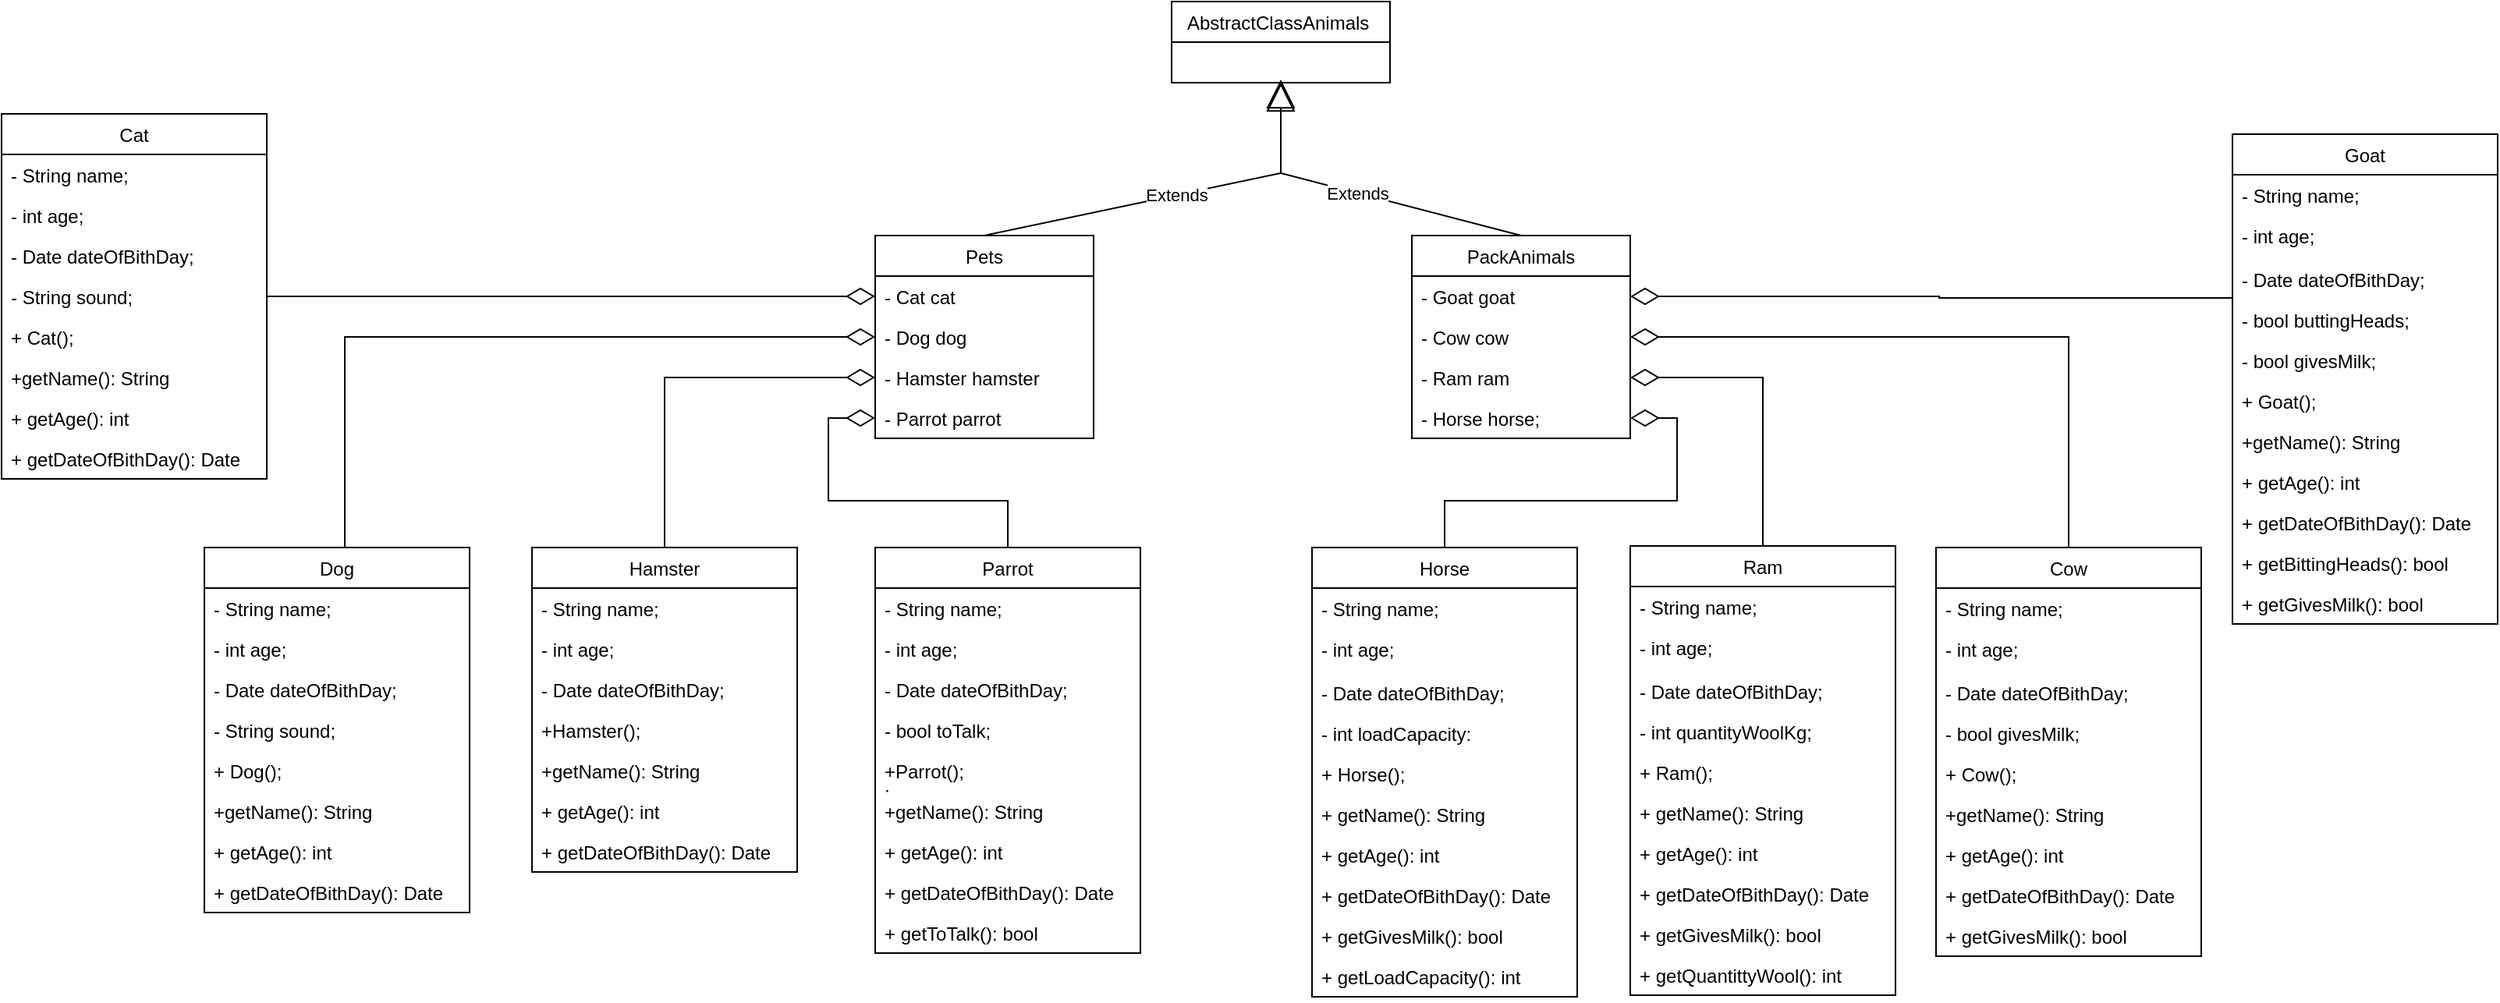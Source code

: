 <mxfile version="21.0.2" type="device"><diagram name="Страница 1" id="cT8dBpy1_3eUIPKCFxDa"><mxGraphModel dx="2838" dy="1220" grid="1" gridSize="10" guides="1" tooltips="1" connect="1" arrows="1" fold="1" page="1" pageScale="1" pageWidth="827" pageHeight="1169" math="0" shadow="0"><root><mxCell id="0"/><mxCell id="1" parent="0"/><mxCell id="SlLjY2bCxYpocSFj_MPM-1" value="AbstractClassAnimals " style="swimlane;fontStyle=0;childLayout=stackLayout;horizontal=1;startSize=26;fillColor=none;horizontalStack=0;resizeParent=1;resizeParentMax=0;resizeLast=0;collapsible=1;marginBottom=0;" parent="1" vertex="1"><mxGeometry x="260" y="40" width="140" height="52" as="geometry"/></mxCell><mxCell id="SlLjY2bCxYpocSFj_MPM-5" value="Pets" style="swimlane;fontStyle=0;childLayout=stackLayout;horizontal=1;startSize=26;fillColor=none;horizontalStack=0;resizeParent=1;resizeParentMax=0;resizeLast=0;collapsible=1;marginBottom=0;" parent="1" vertex="1"><mxGeometry x="70" y="190" width="140" height="130" as="geometry"><mxRectangle x="70" y="190" width="60" height="30" as="alternateBounds"/></mxGeometry></mxCell><mxCell id="SlLjY2bCxYpocSFj_MPM-6" value="- Cat cat" style="text;strokeColor=none;fillColor=none;align=left;verticalAlign=top;spacingLeft=4;spacingRight=4;overflow=hidden;rotatable=0;points=[[0,0.5],[1,0.5]];portConstraint=eastwest;" parent="SlLjY2bCxYpocSFj_MPM-5" vertex="1"><mxGeometry y="26" width="140" height="26" as="geometry"/></mxCell><mxCell id="SlLjY2bCxYpocSFj_MPM-7" value="- Dog dog" style="text;strokeColor=none;fillColor=none;align=left;verticalAlign=top;spacingLeft=4;spacingRight=4;overflow=hidden;rotatable=0;points=[[0,0.5],[1,0.5]];portConstraint=eastwest;" parent="SlLjY2bCxYpocSFj_MPM-5" vertex="1"><mxGeometry y="52" width="140" height="26" as="geometry"/></mxCell><mxCell id="SlLjY2bCxYpocSFj_MPM-8" value="- Hamster hamster" style="text;strokeColor=none;fillColor=none;align=left;verticalAlign=top;spacingLeft=4;spacingRight=4;overflow=hidden;rotatable=0;points=[[0,0.5],[1,0.5]];portConstraint=eastwest;" parent="SlLjY2bCxYpocSFj_MPM-5" vertex="1"><mxGeometry y="78" width="140" height="26" as="geometry"/></mxCell><mxCell id="lyi3nsSo2oA5ovDPNlFx-39" value="- Parrot parrot" style="text;strokeColor=none;fillColor=none;align=left;verticalAlign=top;spacingLeft=4;spacingRight=4;overflow=hidden;rotatable=0;points=[[0,0.5],[1,0.5]];portConstraint=eastwest;" parent="SlLjY2bCxYpocSFj_MPM-5" vertex="1"><mxGeometry y="104" width="140" height="26" as="geometry"/></mxCell><mxCell id="SlLjY2bCxYpocSFj_MPM-9" value="PackAnimals" style="swimlane;fontStyle=0;childLayout=stackLayout;horizontal=1;startSize=26;fillColor=none;horizontalStack=0;resizeParent=1;resizeParentMax=0;resizeLast=0;collapsible=1;marginBottom=0;" parent="1" vertex="1"><mxGeometry x="414" y="190" width="140" height="130" as="geometry"/></mxCell><mxCell id="SlLjY2bCxYpocSFj_MPM-10" value="- Goat goat" style="text;strokeColor=none;fillColor=none;align=left;verticalAlign=top;spacingLeft=4;spacingRight=4;overflow=hidden;rotatable=0;points=[[0,0.5],[1,0.5]];portConstraint=eastwest;" parent="SlLjY2bCxYpocSFj_MPM-9" vertex="1"><mxGeometry y="26" width="140" height="26" as="geometry"/></mxCell><mxCell id="SlLjY2bCxYpocSFj_MPM-11" value="- Cow cow " style="text;strokeColor=none;fillColor=none;align=left;verticalAlign=top;spacingLeft=4;spacingRight=4;overflow=hidden;rotatable=0;points=[[0,0.5],[1,0.5]];portConstraint=eastwest;" parent="SlLjY2bCxYpocSFj_MPM-9" vertex="1"><mxGeometry y="52" width="140" height="26" as="geometry"/></mxCell><mxCell id="SlLjY2bCxYpocSFj_MPM-12" value="- Ram ram" style="text;strokeColor=none;fillColor=none;align=left;verticalAlign=top;spacingLeft=4;spacingRight=4;overflow=hidden;rotatable=0;points=[[0,0.5],[1,0.5]];portConstraint=eastwest;" parent="SlLjY2bCxYpocSFj_MPM-9" vertex="1"><mxGeometry y="78" width="140" height="26" as="geometry"/></mxCell><mxCell id="lyi3nsSo2oA5ovDPNlFx-111" value="- Horse horse;" style="text;strokeColor=none;fillColor=none;align=left;verticalAlign=top;spacingLeft=4;spacingRight=4;overflow=hidden;rotatable=0;points=[[0,0.5],[1,0.5]];portConstraint=eastwest;" parent="SlLjY2bCxYpocSFj_MPM-9" vertex="1"><mxGeometry y="104" width="140" height="26" as="geometry"/></mxCell><mxCell id="SlLjY2bCxYpocSFj_MPM-17" value="Extends" style="endArrow=block;endSize=16;endFill=0;html=1;rounded=0;entryX=0.5;entryY=1;entryDx=0;entryDy=0;exitX=0.5;exitY=0;exitDx=0;exitDy=0;" parent="1" source="SlLjY2bCxYpocSFj_MPM-5" target="SlLjY2bCxYpocSFj_MPM-1" edge="1"><mxGeometry x="-0.003" width="160" relative="1" as="geometry"><mxPoint x="280" y="140" as="sourcePoint"/><mxPoint x="440" y="140" as="targetPoint"/><Array as="points"><mxPoint x="330" y="150"/></Array><mxPoint as="offset"/></mxGeometry></mxCell><mxCell id="SlLjY2bCxYpocSFj_MPM-18" value="Extends" style="endArrow=block;endSize=16;endFill=0;html=1;rounded=0;exitX=0.5;exitY=0;exitDx=0;exitDy=0;" parent="1" source="SlLjY2bCxYpocSFj_MPM-9" edge="1"><mxGeometry x="-0.005" width="160" relative="1" as="geometry"><mxPoint x="150" y="160" as="sourcePoint"/><mxPoint x="330" y="90" as="targetPoint"/><Array as="points"><mxPoint x="330" y="150"/></Array><mxPoint as="offset"/></mxGeometry></mxCell><mxCell id="lyi3nsSo2oA5ovDPNlFx-11" style="edgeStyle=orthogonalEdgeStyle;rounded=0;orthogonalLoop=1;jettySize=auto;html=1;endArrow=diamondThin;endFill=0;endSize=16;" parent="1" source="lyi3nsSo2oA5ovDPNlFx-1" target="SlLjY2bCxYpocSFj_MPM-6" edge="1"><mxGeometry relative="1" as="geometry"/></mxCell><mxCell id="lyi3nsSo2oA5ovDPNlFx-1" value="Cat" style="swimlane;fontStyle=0;childLayout=stackLayout;horizontal=1;startSize=26;fillColor=none;horizontalStack=0;resizeParent=1;resizeParentMax=0;resizeLast=0;collapsible=1;marginBottom=0;" parent="1" vertex="1"><mxGeometry x="-490" y="112" width="170" height="234" as="geometry"/></mxCell><mxCell id="lyi3nsSo2oA5ovDPNlFx-2" value="- String name;" style="text;strokeColor=none;fillColor=none;align=left;verticalAlign=top;spacingLeft=4;spacingRight=4;overflow=hidden;rotatable=0;points=[[0,0.5],[1,0.5]];portConstraint=eastwest;" parent="lyi3nsSo2oA5ovDPNlFx-1" vertex="1"><mxGeometry y="26" width="170" height="26" as="geometry"/></mxCell><mxCell id="lyi3nsSo2oA5ovDPNlFx-3" value="- int age;" style="text;strokeColor=none;fillColor=none;align=left;verticalAlign=top;spacingLeft=4;spacingRight=4;overflow=hidden;rotatable=0;points=[[0,0.5],[1,0.5]];portConstraint=eastwest;" parent="lyi3nsSo2oA5ovDPNlFx-1" vertex="1"><mxGeometry y="52" width="170" height="26" as="geometry"/></mxCell><mxCell id="lyi3nsSo2oA5ovDPNlFx-4" value="- Date dateOfBithDay;" style="text;strokeColor=none;fillColor=none;align=left;verticalAlign=top;spacingLeft=4;spacingRight=4;overflow=hidden;rotatable=0;points=[[0,0.5],[1,0.5]];portConstraint=eastwest;" parent="lyi3nsSo2oA5ovDPNlFx-1" vertex="1"><mxGeometry y="78" width="170" height="26" as="geometry"/></mxCell><mxCell id="lyi3nsSo2oA5ovDPNlFx-17" value="- String sound;" style="text;strokeColor=none;fillColor=none;align=left;verticalAlign=top;spacingLeft=4;spacingRight=4;overflow=hidden;rotatable=0;points=[[0,0.5],[1,0.5]];portConstraint=eastwest;" parent="lyi3nsSo2oA5ovDPNlFx-1" vertex="1"><mxGeometry y="104" width="170" height="26" as="geometry"/></mxCell><mxCell id="lyi3nsSo2oA5ovDPNlFx-18" value="+ Cat();" style="text;strokeColor=none;fillColor=none;align=left;verticalAlign=top;spacingLeft=4;spacingRight=4;overflow=hidden;rotatable=0;points=[[0,0.5],[1,0.5]];portConstraint=eastwest;" parent="lyi3nsSo2oA5ovDPNlFx-1" vertex="1"><mxGeometry y="130" width="170" height="26" as="geometry"/></mxCell><mxCell id="lyi3nsSo2oA5ovDPNlFx-8" value="+getName(): String " style="text;strokeColor=none;fillColor=none;align=left;verticalAlign=top;spacingLeft=4;spacingRight=4;overflow=hidden;rotatable=0;points=[[0,0.5],[1,0.5]];portConstraint=eastwest;" parent="lyi3nsSo2oA5ovDPNlFx-1" vertex="1"><mxGeometry y="156" width="170" height="26" as="geometry"/></mxCell><mxCell id="lyi3nsSo2oA5ovDPNlFx-9" value="+ getAge(): int" style="text;strokeColor=none;fillColor=none;align=left;verticalAlign=top;spacingLeft=4;spacingRight=4;overflow=hidden;rotatable=0;points=[[0,0.5],[1,0.5]];portConstraint=eastwest;" parent="lyi3nsSo2oA5ovDPNlFx-1" vertex="1"><mxGeometry y="182" width="170" height="26" as="geometry"/></mxCell><mxCell id="lyi3nsSo2oA5ovDPNlFx-7" value="+ getDateOfBithDay(): Date" style="text;strokeColor=none;fillColor=none;align=left;verticalAlign=top;spacingLeft=4;spacingRight=4;overflow=hidden;rotatable=0;points=[[0,0.5],[1,0.5]];portConstraint=eastwest;" parent="lyi3nsSo2oA5ovDPNlFx-1" vertex="1"><mxGeometry y="208" width="170" height="26" as="geometry"/></mxCell><mxCell id="lyi3nsSo2oA5ovDPNlFx-19" value="Dog" style="swimlane;fontStyle=0;childLayout=stackLayout;horizontal=1;startSize=26;fillColor=none;horizontalStack=0;resizeParent=1;resizeParentMax=0;resizeLast=0;collapsible=1;marginBottom=0;" parent="1" vertex="1"><mxGeometry x="-360" y="390" width="170" height="234" as="geometry"/></mxCell><mxCell id="lyi3nsSo2oA5ovDPNlFx-20" value="- String name;" style="text;strokeColor=none;fillColor=none;align=left;verticalAlign=top;spacingLeft=4;spacingRight=4;overflow=hidden;rotatable=0;points=[[0,0.5],[1,0.5]];portConstraint=eastwest;" parent="lyi3nsSo2oA5ovDPNlFx-19" vertex="1"><mxGeometry y="26" width="170" height="26" as="geometry"/></mxCell><mxCell id="lyi3nsSo2oA5ovDPNlFx-21" value="- int age;" style="text;strokeColor=none;fillColor=none;align=left;verticalAlign=top;spacingLeft=4;spacingRight=4;overflow=hidden;rotatable=0;points=[[0,0.5],[1,0.5]];portConstraint=eastwest;" parent="lyi3nsSo2oA5ovDPNlFx-19" vertex="1"><mxGeometry y="52" width="170" height="26" as="geometry"/></mxCell><mxCell id="lyi3nsSo2oA5ovDPNlFx-22" value="- Date dateOfBithDay;" style="text;strokeColor=none;fillColor=none;align=left;verticalAlign=top;spacingLeft=4;spacingRight=4;overflow=hidden;rotatable=0;points=[[0,0.5],[1,0.5]];portConstraint=eastwest;" parent="lyi3nsSo2oA5ovDPNlFx-19" vertex="1"><mxGeometry y="78" width="170" height="26" as="geometry"/></mxCell><mxCell id="lyi3nsSo2oA5ovDPNlFx-23" value="- String sound;" style="text;strokeColor=none;fillColor=none;align=left;verticalAlign=top;spacingLeft=4;spacingRight=4;overflow=hidden;rotatable=0;points=[[0,0.5],[1,0.5]];portConstraint=eastwest;" parent="lyi3nsSo2oA5ovDPNlFx-19" vertex="1"><mxGeometry y="104" width="170" height="26" as="geometry"/></mxCell><mxCell id="lyi3nsSo2oA5ovDPNlFx-24" value="+ Dog();" style="text;strokeColor=none;fillColor=none;align=left;verticalAlign=top;spacingLeft=4;spacingRight=4;overflow=hidden;rotatable=0;points=[[0,0.5],[1,0.5]];portConstraint=eastwest;" parent="lyi3nsSo2oA5ovDPNlFx-19" vertex="1"><mxGeometry y="130" width="170" height="26" as="geometry"/></mxCell><mxCell id="lyi3nsSo2oA5ovDPNlFx-25" value="+getName(): String " style="text;strokeColor=none;fillColor=none;align=left;verticalAlign=top;spacingLeft=4;spacingRight=4;overflow=hidden;rotatable=0;points=[[0,0.5],[1,0.5]];portConstraint=eastwest;" parent="lyi3nsSo2oA5ovDPNlFx-19" vertex="1"><mxGeometry y="156" width="170" height="26" as="geometry"/></mxCell><mxCell id="lyi3nsSo2oA5ovDPNlFx-26" value="+ getAge(): int" style="text;strokeColor=none;fillColor=none;align=left;verticalAlign=top;spacingLeft=4;spacingRight=4;overflow=hidden;rotatable=0;points=[[0,0.5],[1,0.5]];portConstraint=eastwest;" parent="lyi3nsSo2oA5ovDPNlFx-19" vertex="1"><mxGeometry y="182" width="170" height="26" as="geometry"/></mxCell><mxCell id="lyi3nsSo2oA5ovDPNlFx-27" value="+ getDateOfBithDay(): Date" style="text;strokeColor=none;fillColor=none;align=left;verticalAlign=top;spacingLeft=4;spacingRight=4;overflow=hidden;rotatable=0;points=[[0,0.5],[1,0.5]];portConstraint=eastwest;" parent="lyi3nsSo2oA5ovDPNlFx-19" vertex="1"><mxGeometry y="208" width="170" height="26" as="geometry"/></mxCell><mxCell id="lyi3nsSo2oA5ovDPNlFx-28" style="edgeStyle=orthogonalEdgeStyle;rounded=0;orthogonalLoop=1;jettySize=auto;html=1;endArrow=diamondThin;endFill=0;endSize=16;exitX=0.5;exitY=0;exitDx=0;exitDy=0;" parent="1" source="lyi3nsSo2oA5ovDPNlFx-19" target="SlLjY2bCxYpocSFj_MPM-7" edge="1"><mxGeometry relative="1" as="geometry"><mxPoint x="-235" y="350" as="sourcePoint"/><mxPoint x="60" y="280" as="targetPoint"/><Array as="points"><mxPoint x="-270" y="390"/><mxPoint x="-270" y="255"/></Array></mxGeometry></mxCell><mxCell id="lyi3nsSo2oA5ovDPNlFx-38" style="edgeStyle=orthogonalEdgeStyle;rounded=0;orthogonalLoop=1;jettySize=auto;html=1;entryX=0;entryY=0.5;entryDx=0;entryDy=0;endArrow=diamondThin;endFill=0;endSize=16;" parent="1" source="lyi3nsSo2oA5ovDPNlFx-29" target="SlLjY2bCxYpocSFj_MPM-8" edge="1"><mxGeometry relative="1" as="geometry"/></mxCell><mxCell id="lyi3nsSo2oA5ovDPNlFx-29" value="Hamster" style="swimlane;fontStyle=0;childLayout=stackLayout;horizontal=1;startSize=26;fillColor=none;horizontalStack=0;resizeParent=1;resizeParentMax=0;resizeLast=0;collapsible=1;marginBottom=0;" parent="1" vertex="1"><mxGeometry x="-150" y="390" width="170" height="208" as="geometry"/></mxCell><mxCell id="lyi3nsSo2oA5ovDPNlFx-30" value="- String name;" style="text;strokeColor=none;fillColor=none;align=left;verticalAlign=top;spacingLeft=4;spacingRight=4;overflow=hidden;rotatable=0;points=[[0,0.5],[1,0.5]];portConstraint=eastwest;" parent="lyi3nsSo2oA5ovDPNlFx-29" vertex="1"><mxGeometry y="26" width="170" height="26" as="geometry"/></mxCell><mxCell id="lyi3nsSo2oA5ovDPNlFx-31" value="- int age;" style="text;strokeColor=none;fillColor=none;align=left;verticalAlign=top;spacingLeft=4;spacingRight=4;overflow=hidden;rotatable=0;points=[[0,0.5],[1,0.5]];portConstraint=eastwest;" parent="lyi3nsSo2oA5ovDPNlFx-29" vertex="1"><mxGeometry y="52" width="170" height="26" as="geometry"/></mxCell><mxCell id="lyi3nsSo2oA5ovDPNlFx-32" value="- Date dateOfBithDay;" style="text;strokeColor=none;fillColor=none;align=left;verticalAlign=top;spacingLeft=4;spacingRight=4;overflow=hidden;rotatable=0;points=[[0,0.5],[1,0.5]];portConstraint=eastwest;" parent="lyi3nsSo2oA5ovDPNlFx-29" vertex="1"><mxGeometry y="78" width="170" height="26" as="geometry"/></mxCell><mxCell id="lyi3nsSo2oA5ovDPNlFx-34" value="+Hamster();" style="text;strokeColor=none;fillColor=none;align=left;verticalAlign=top;spacingLeft=4;spacingRight=4;overflow=hidden;rotatable=0;points=[[0,0.5],[1,0.5]];portConstraint=eastwest;" parent="lyi3nsSo2oA5ovDPNlFx-29" vertex="1"><mxGeometry y="104" width="170" height="26" as="geometry"/></mxCell><mxCell id="lyi3nsSo2oA5ovDPNlFx-35" value="+getName(): String " style="text;strokeColor=none;fillColor=none;align=left;verticalAlign=top;spacingLeft=4;spacingRight=4;overflow=hidden;rotatable=0;points=[[0,0.5],[1,0.5]];portConstraint=eastwest;" parent="lyi3nsSo2oA5ovDPNlFx-29" vertex="1"><mxGeometry y="130" width="170" height="26" as="geometry"/></mxCell><mxCell id="lyi3nsSo2oA5ovDPNlFx-36" value="+ getAge(): int" style="text;strokeColor=none;fillColor=none;align=left;verticalAlign=top;spacingLeft=4;spacingRight=4;overflow=hidden;rotatable=0;points=[[0,0.5],[1,0.5]];portConstraint=eastwest;" parent="lyi3nsSo2oA5ovDPNlFx-29" vertex="1"><mxGeometry y="156" width="170" height="26" as="geometry"/></mxCell><mxCell id="lyi3nsSo2oA5ovDPNlFx-37" value="+ getDateOfBithDay(): Date" style="text;strokeColor=none;fillColor=none;align=left;verticalAlign=top;spacingLeft=4;spacingRight=4;overflow=hidden;rotatable=0;points=[[0,0.5],[1,0.5]];portConstraint=eastwest;" parent="lyi3nsSo2oA5ovDPNlFx-29" vertex="1"><mxGeometry y="182" width="170" height="26" as="geometry"/></mxCell><mxCell id="lyi3nsSo2oA5ovDPNlFx-50" style="edgeStyle=orthogonalEdgeStyle;rounded=0;orthogonalLoop=1;jettySize=auto;html=1;entryX=0;entryY=0.5;entryDx=0;entryDy=0;endArrow=diamondThin;endFill=0;endSize=16;" parent="1" source="lyi3nsSo2oA5ovDPNlFx-40" target="lyi3nsSo2oA5ovDPNlFx-39" edge="1"><mxGeometry relative="1" as="geometry"/></mxCell><mxCell id="lyi3nsSo2oA5ovDPNlFx-40" value="Parrot" style="swimlane;fontStyle=0;childLayout=stackLayout;horizontal=1;startSize=26;fillColor=none;horizontalStack=0;resizeParent=1;resizeParentMax=0;resizeLast=0;collapsible=1;marginBottom=0;labelBackgroundColor=default;" parent="1" vertex="1"><mxGeometry x="70" y="390" width="170" height="260" as="geometry"/></mxCell><mxCell id="lyi3nsSo2oA5ovDPNlFx-41" value="- String name;" style="text;strokeColor=none;fillColor=none;align=left;verticalAlign=top;spacingLeft=4;spacingRight=4;overflow=hidden;rotatable=0;points=[[0,0.5],[1,0.5]];portConstraint=eastwest;" parent="lyi3nsSo2oA5ovDPNlFx-40" vertex="1"><mxGeometry y="26" width="170" height="26" as="geometry"/></mxCell><mxCell id="lyi3nsSo2oA5ovDPNlFx-42" value="- int age;" style="text;strokeColor=none;fillColor=none;align=left;verticalAlign=top;spacingLeft=4;spacingRight=4;overflow=hidden;rotatable=0;points=[[0,0.5],[1,0.5]];portConstraint=eastwest;" parent="lyi3nsSo2oA5ovDPNlFx-40" vertex="1"><mxGeometry y="52" width="170" height="26" as="geometry"/></mxCell><mxCell id="lyi3nsSo2oA5ovDPNlFx-43" value="- Date dateOfBithDay;" style="text;strokeColor=none;fillColor=none;align=left;verticalAlign=top;spacingLeft=4;spacingRight=4;overflow=hidden;rotatable=0;points=[[0,0.5],[1,0.5]];portConstraint=eastwest;" parent="lyi3nsSo2oA5ovDPNlFx-40" vertex="1"><mxGeometry y="78" width="170" height="26" as="geometry"/></mxCell><mxCell id="lyi3nsSo2oA5ovDPNlFx-48" value="- bool toTalk;" style="text;strokeColor=none;fillColor=none;align=left;verticalAlign=top;spacingLeft=4;spacingRight=4;overflow=hidden;rotatable=0;points=[[0,0.5],[1,0.5]];portConstraint=eastwest;" parent="lyi3nsSo2oA5ovDPNlFx-40" vertex="1"><mxGeometry y="104" width="170" height="26" as="geometry"/></mxCell><mxCell id="lyi3nsSo2oA5ovDPNlFx-44" value="+Parrot();&#10;;" style="text;strokeColor=none;fillColor=none;align=left;verticalAlign=top;spacingLeft=4;spacingRight=4;overflow=hidden;rotatable=0;points=[[0,0.5],[1,0.5]];portConstraint=eastwest;" parent="lyi3nsSo2oA5ovDPNlFx-40" vertex="1"><mxGeometry y="130" width="170" height="26" as="geometry"/></mxCell><mxCell id="lyi3nsSo2oA5ovDPNlFx-45" value="+getName(): String " style="text;strokeColor=none;fillColor=none;align=left;verticalAlign=top;spacingLeft=4;spacingRight=4;overflow=hidden;rotatable=0;points=[[0,0.5],[1,0.5]];portConstraint=eastwest;" parent="lyi3nsSo2oA5ovDPNlFx-40" vertex="1"><mxGeometry y="156" width="170" height="26" as="geometry"/></mxCell><mxCell id="lyi3nsSo2oA5ovDPNlFx-46" value="+ getAge(): int" style="text;strokeColor=none;fillColor=none;align=left;verticalAlign=top;spacingLeft=4;spacingRight=4;overflow=hidden;rotatable=0;points=[[0,0.5],[1,0.5]];portConstraint=eastwest;" parent="lyi3nsSo2oA5ovDPNlFx-40" vertex="1"><mxGeometry y="182" width="170" height="26" as="geometry"/></mxCell><mxCell id="lyi3nsSo2oA5ovDPNlFx-47" value="+ getDateOfBithDay(): Date" style="text;strokeColor=none;fillColor=none;align=left;verticalAlign=top;spacingLeft=4;spacingRight=4;overflow=hidden;rotatable=0;points=[[0,0.5],[1,0.5]];portConstraint=eastwest;" parent="lyi3nsSo2oA5ovDPNlFx-40" vertex="1"><mxGeometry y="208" width="170" height="26" as="geometry"/></mxCell><mxCell id="lyi3nsSo2oA5ovDPNlFx-49" value="+ getToTalk(): bool" style="text;strokeColor=none;fillColor=none;align=left;verticalAlign=top;spacingLeft=4;spacingRight=4;overflow=hidden;rotatable=0;points=[[0,0.5],[1,0.5]];portConstraint=eastwest;" parent="lyi3nsSo2oA5ovDPNlFx-40" vertex="1"><mxGeometry y="234" width="170" height="26" as="geometry"/></mxCell><mxCell id="lyi3nsSo2oA5ovDPNlFx-61" style="edgeStyle=orthogonalEdgeStyle;rounded=0;orthogonalLoop=1;jettySize=auto;html=1;entryX=1;entryY=0.5;entryDx=0;entryDy=0;endArrow=diamondThin;endFill=0;endSize=16;" parent="1" source="lyi3nsSo2oA5ovDPNlFx-51" target="SlLjY2bCxYpocSFj_MPM-10" edge="1"><mxGeometry relative="1" as="geometry"><Array as="points"><mxPoint x="752" y="230"/></Array></mxGeometry></mxCell><mxCell id="lyi3nsSo2oA5ovDPNlFx-51" value="Goat" style="swimlane;fontStyle=0;childLayout=stackLayout;horizontal=1;startSize=26;fillColor=none;horizontalStack=0;resizeParent=1;resizeParentMax=0;resizeLast=0;collapsible=1;marginBottom=0;" parent="1" vertex="1"><mxGeometry x="940" y="125" width="170" height="314" as="geometry"/></mxCell><mxCell id="lyi3nsSo2oA5ovDPNlFx-52" value="- String name;" style="text;strokeColor=none;fillColor=none;align=left;verticalAlign=top;spacingLeft=4;spacingRight=4;overflow=hidden;rotatable=0;points=[[0,0.5],[1,0.5]];portConstraint=eastwest;" parent="lyi3nsSo2oA5ovDPNlFx-51" vertex="1"><mxGeometry y="26" width="170" height="26" as="geometry"/></mxCell><mxCell id="lyi3nsSo2oA5ovDPNlFx-53" value="- int age;" style="text;strokeColor=none;fillColor=none;align=left;verticalAlign=top;spacingLeft=4;spacingRight=4;overflow=hidden;rotatable=0;points=[[0,0.5],[1,0.5]];portConstraint=eastwest;" parent="lyi3nsSo2oA5ovDPNlFx-51" vertex="1"><mxGeometry y="52" width="170" height="28" as="geometry"/></mxCell><mxCell id="lyi3nsSo2oA5ovDPNlFx-54" value="- Date dateOfBithDay;" style="text;strokeColor=none;fillColor=none;align=left;verticalAlign=top;spacingLeft=4;spacingRight=4;overflow=hidden;rotatable=0;points=[[0,0.5],[1,0.5]];portConstraint=eastwest;" parent="lyi3nsSo2oA5ovDPNlFx-51" vertex="1"><mxGeometry y="80" width="170" height="26" as="geometry"/></mxCell><mxCell id="lyi3nsSo2oA5ovDPNlFx-59" value="- bool buttingHeads;" style="text;strokeColor=none;fillColor=none;align=left;verticalAlign=top;spacingLeft=4;spacingRight=4;overflow=hidden;rotatable=0;points=[[0,0.5],[1,0.5]];portConstraint=eastwest;" parent="lyi3nsSo2oA5ovDPNlFx-51" vertex="1"><mxGeometry y="106" width="170" height="26" as="geometry"/></mxCell><mxCell id="lyi3nsSo2oA5ovDPNlFx-62" value="- bool givesMilk;" style="text;strokeColor=none;fillColor=none;align=left;verticalAlign=top;spacingLeft=4;spacingRight=4;overflow=hidden;rotatable=0;points=[[0,0.5],[1,0.5]];portConstraint=eastwest;" parent="lyi3nsSo2oA5ovDPNlFx-51" vertex="1"><mxGeometry y="132" width="170" height="26" as="geometry"/></mxCell><mxCell id="lyi3nsSo2oA5ovDPNlFx-55" value="+ Goat();" style="text;strokeColor=none;fillColor=none;align=left;verticalAlign=top;spacingLeft=4;spacingRight=4;overflow=hidden;rotatable=0;points=[[0,0.5],[1,0.5]];portConstraint=eastwest;" parent="lyi3nsSo2oA5ovDPNlFx-51" vertex="1"><mxGeometry y="158" width="170" height="26" as="geometry"/></mxCell><mxCell id="lyi3nsSo2oA5ovDPNlFx-56" value="+getName(): String " style="text;strokeColor=none;fillColor=none;align=left;verticalAlign=top;spacingLeft=4;spacingRight=4;overflow=hidden;rotatable=0;points=[[0,0.5],[1,0.5]];portConstraint=eastwest;" parent="lyi3nsSo2oA5ovDPNlFx-51" vertex="1"><mxGeometry y="184" width="170" height="26" as="geometry"/></mxCell><mxCell id="lyi3nsSo2oA5ovDPNlFx-57" value="+ getAge(): int" style="text;strokeColor=none;fillColor=none;align=left;verticalAlign=top;spacingLeft=4;spacingRight=4;overflow=hidden;rotatable=0;points=[[0,0.5],[1,0.5]];portConstraint=eastwest;" parent="lyi3nsSo2oA5ovDPNlFx-51" vertex="1"><mxGeometry y="210" width="170" height="26" as="geometry"/></mxCell><mxCell id="lyi3nsSo2oA5ovDPNlFx-58" value="+ getDateOfBithDay(): Date" style="text;strokeColor=none;fillColor=none;align=left;verticalAlign=top;spacingLeft=4;spacingRight=4;overflow=hidden;rotatable=0;points=[[0,0.5],[1,0.5]];portConstraint=eastwest;" parent="lyi3nsSo2oA5ovDPNlFx-51" vertex="1"><mxGeometry y="236" width="170" height="26" as="geometry"/></mxCell><mxCell id="lyi3nsSo2oA5ovDPNlFx-60" value="+ getBittingHeads(): bool" style="text;strokeColor=none;fillColor=none;align=left;verticalAlign=top;spacingLeft=4;spacingRight=4;overflow=hidden;rotatable=0;points=[[0,0.5],[1,0.5]];portConstraint=eastwest;" parent="lyi3nsSo2oA5ovDPNlFx-51" vertex="1"><mxGeometry y="262" width="170" height="26" as="geometry"/></mxCell><mxCell id="lyi3nsSo2oA5ovDPNlFx-63" value="+ getGivesMilk(): bool" style="text;strokeColor=none;fillColor=none;align=left;verticalAlign=top;spacingLeft=4;spacingRight=4;overflow=hidden;rotatable=0;points=[[0,0.5],[1,0.5]];portConstraint=eastwest;" parent="lyi3nsSo2oA5ovDPNlFx-51" vertex="1"><mxGeometry y="288" width="170" height="26" as="geometry"/></mxCell><mxCell id="lyi3nsSo2oA5ovDPNlFx-76" style="edgeStyle=orthogonalEdgeStyle;rounded=0;orthogonalLoop=1;jettySize=auto;html=1;entryX=1;entryY=0.5;entryDx=0;entryDy=0;endArrow=diamondThin;endFill=0;endSize=16;" parent="1" source="lyi3nsSo2oA5ovDPNlFx-64" target="SlLjY2bCxYpocSFj_MPM-11" edge="1"><mxGeometry relative="1" as="geometry"/></mxCell><mxCell id="lyi3nsSo2oA5ovDPNlFx-64" value="Cow" style="swimlane;fontStyle=0;childLayout=stackLayout;horizontal=1;startSize=26;fillColor=none;horizontalStack=0;resizeParent=1;resizeParentMax=0;resizeLast=0;collapsible=1;marginBottom=0;" parent="1" vertex="1"><mxGeometry x="750" y="390" width="170" height="262" as="geometry"/></mxCell><mxCell id="lyi3nsSo2oA5ovDPNlFx-65" value="- String name;" style="text;strokeColor=none;fillColor=none;align=left;verticalAlign=top;spacingLeft=4;spacingRight=4;overflow=hidden;rotatable=0;points=[[0,0.5],[1,0.5]];portConstraint=eastwest;" parent="lyi3nsSo2oA5ovDPNlFx-64" vertex="1"><mxGeometry y="26" width="170" height="26" as="geometry"/></mxCell><mxCell id="lyi3nsSo2oA5ovDPNlFx-66" value="- int age;" style="text;strokeColor=none;fillColor=none;align=left;verticalAlign=top;spacingLeft=4;spacingRight=4;overflow=hidden;rotatable=0;points=[[0,0.5],[1,0.5]];portConstraint=eastwest;" parent="lyi3nsSo2oA5ovDPNlFx-64" vertex="1"><mxGeometry y="52" width="170" height="28" as="geometry"/></mxCell><mxCell id="lyi3nsSo2oA5ovDPNlFx-67" value="- Date dateOfBithDay;" style="text;strokeColor=none;fillColor=none;align=left;verticalAlign=top;spacingLeft=4;spacingRight=4;overflow=hidden;rotatable=0;points=[[0,0.5],[1,0.5]];portConstraint=eastwest;" parent="lyi3nsSo2oA5ovDPNlFx-64" vertex="1"><mxGeometry y="80" width="170" height="26" as="geometry"/></mxCell><mxCell id="lyi3nsSo2oA5ovDPNlFx-69" value="- bool givesMilk;" style="text;strokeColor=none;fillColor=none;align=left;verticalAlign=top;spacingLeft=4;spacingRight=4;overflow=hidden;rotatable=0;points=[[0,0.5],[1,0.5]];portConstraint=eastwest;" parent="lyi3nsSo2oA5ovDPNlFx-64" vertex="1"><mxGeometry y="106" width="170" height="26" as="geometry"/></mxCell><mxCell id="lyi3nsSo2oA5ovDPNlFx-70" value="+ Cow();" style="text;strokeColor=none;fillColor=none;align=left;verticalAlign=top;spacingLeft=4;spacingRight=4;overflow=hidden;rotatable=0;points=[[0,0.5],[1,0.5]];portConstraint=eastwest;" parent="lyi3nsSo2oA5ovDPNlFx-64" vertex="1"><mxGeometry y="132" width="170" height="26" as="geometry"/></mxCell><mxCell id="lyi3nsSo2oA5ovDPNlFx-71" value="+getName(): String " style="text;strokeColor=none;fillColor=none;align=left;verticalAlign=top;spacingLeft=4;spacingRight=4;overflow=hidden;rotatable=0;points=[[0,0.5],[1,0.5]];portConstraint=eastwest;" parent="lyi3nsSo2oA5ovDPNlFx-64" vertex="1"><mxGeometry y="158" width="170" height="26" as="geometry"/></mxCell><mxCell id="lyi3nsSo2oA5ovDPNlFx-72" value="+ getAge(): int" style="text;strokeColor=none;fillColor=none;align=left;verticalAlign=top;spacingLeft=4;spacingRight=4;overflow=hidden;rotatable=0;points=[[0,0.5],[1,0.5]];portConstraint=eastwest;" parent="lyi3nsSo2oA5ovDPNlFx-64" vertex="1"><mxGeometry y="184" width="170" height="26" as="geometry"/></mxCell><mxCell id="lyi3nsSo2oA5ovDPNlFx-73" value="+ getDateOfBithDay(): Date" style="text;strokeColor=none;fillColor=none;align=left;verticalAlign=top;spacingLeft=4;spacingRight=4;overflow=hidden;rotatable=0;points=[[0,0.5],[1,0.5]];portConstraint=eastwest;" parent="lyi3nsSo2oA5ovDPNlFx-64" vertex="1"><mxGeometry y="210" width="170" height="26" as="geometry"/></mxCell><mxCell id="lyi3nsSo2oA5ovDPNlFx-75" value="+ getGivesMilk(): bool" style="text;strokeColor=none;fillColor=none;align=left;verticalAlign=top;spacingLeft=4;spacingRight=4;overflow=hidden;rotatable=0;points=[[0,0.5],[1,0.5]];portConstraint=eastwest;" parent="lyi3nsSo2oA5ovDPNlFx-64" vertex="1"><mxGeometry y="236" width="170" height="26" as="geometry"/></mxCell><mxCell id="lyi3nsSo2oA5ovDPNlFx-99" style="edgeStyle=orthogonalEdgeStyle;rounded=0;orthogonalLoop=1;jettySize=auto;html=1;entryX=1;entryY=0.5;entryDx=0;entryDy=0;endArrow=diamondThin;endFill=0;endSize=16;" parent="1" source="lyi3nsSo2oA5ovDPNlFx-87" target="SlLjY2bCxYpocSFj_MPM-12" edge="1"><mxGeometry relative="1" as="geometry"/></mxCell><mxCell id="lyi3nsSo2oA5ovDPNlFx-87" value="Ram" style="swimlane;fontStyle=0;childLayout=stackLayout;horizontal=1;startSize=26;fillColor=none;horizontalStack=0;resizeParent=1;resizeParentMax=0;resizeLast=0;collapsible=1;marginBottom=0;" parent="1" vertex="1"><mxGeometry x="554" y="389" width="170" height="288" as="geometry"/></mxCell><mxCell id="lyi3nsSo2oA5ovDPNlFx-88" value="- String name;" style="text;strokeColor=none;fillColor=none;align=left;verticalAlign=top;spacingLeft=4;spacingRight=4;overflow=hidden;rotatable=0;points=[[0,0.5],[1,0.5]];portConstraint=eastwest;" parent="lyi3nsSo2oA5ovDPNlFx-87" vertex="1"><mxGeometry y="26" width="170" height="26" as="geometry"/></mxCell><mxCell id="lyi3nsSo2oA5ovDPNlFx-89" value="- int age;" style="text;strokeColor=none;fillColor=none;align=left;verticalAlign=top;spacingLeft=4;spacingRight=4;overflow=hidden;rotatable=0;points=[[0,0.5],[1,0.5]];portConstraint=eastwest;" parent="lyi3nsSo2oA5ovDPNlFx-87" vertex="1"><mxGeometry y="52" width="170" height="28" as="geometry"/></mxCell><mxCell id="lyi3nsSo2oA5ovDPNlFx-90" value="- Date dateOfBithDay;" style="text;strokeColor=none;fillColor=none;align=left;verticalAlign=top;spacingLeft=4;spacingRight=4;overflow=hidden;rotatable=0;points=[[0,0.5],[1,0.5]];portConstraint=eastwest;" parent="lyi3nsSo2oA5ovDPNlFx-87" vertex="1"><mxGeometry y="80" width="170" height="26" as="geometry"/></mxCell><mxCell id="lyi3nsSo2oA5ovDPNlFx-97" value="- int quantityWoolKg;" style="text;strokeColor=none;fillColor=none;align=left;verticalAlign=top;spacingLeft=4;spacingRight=4;overflow=hidden;rotatable=0;points=[[0,0.5],[1,0.5]];portConstraint=eastwest;" parent="lyi3nsSo2oA5ovDPNlFx-87" vertex="1"><mxGeometry y="106" width="170" height="26" as="geometry"/></mxCell><mxCell id="lyi3nsSo2oA5ovDPNlFx-92" value="+ Ram();" style="text;strokeColor=none;fillColor=none;align=left;verticalAlign=top;spacingLeft=4;spacingRight=4;overflow=hidden;rotatable=0;points=[[0,0.5],[1,0.5]];portConstraint=eastwest;" parent="lyi3nsSo2oA5ovDPNlFx-87" vertex="1"><mxGeometry y="132" width="170" height="26" as="geometry"/></mxCell><mxCell id="lyi3nsSo2oA5ovDPNlFx-93" value="+ getName(): String " style="text;strokeColor=none;fillColor=none;align=left;verticalAlign=top;spacingLeft=4;spacingRight=4;overflow=hidden;rotatable=0;points=[[0,0.5],[1,0.5]];portConstraint=eastwest;" parent="lyi3nsSo2oA5ovDPNlFx-87" vertex="1"><mxGeometry y="158" width="170" height="26" as="geometry"/></mxCell><mxCell id="lyi3nsSo2oA5ovDPNlFx-94" value="+ getAge(): int" style="text;strokeColor=none;fillColor=none;align=left;verticalAlign=top;spacingLeft=4;spacingRight=4;overflow=hidden;rotatable=0;points=[[0,0.5],[1,0.5]];portConstraint=eastwest;" parent="lyi3nsSo2oA5ovDPNlFx-87" vertex="1"><mxGeometry y="184" width="170" height="26" as="geometry"/></mxCell><mxCell id="lyi3nsSo2oA5ovDPNlFx-95" value="+ getDateOfBithDay(): Date" style="text;strokeColor=none;fillColor=none;align=left;verticalAlign=top;spacingLeft=4;spacingRight=4;overflow=hidden;rotatable=0;points=[[0,0.5],[1,0.5]];portConstraint=eastwest;" parent="lyi3nsSo2oA5ovDPNlFx-87" vertex="1"><mxGeometry y="210" width="170" height="26" as="geometry"/></mxCell><mxCell id="lyi3nsSo2oA5ovDPNlFx-96" value="+ getGivesMilk(): bool" style="text;strokeColor=none;fillColor=none;align=left;verticalAlign=top;spacingLeft=4;spacingRight=4;overflow=hidden;rotatable=0;points=[[0,0.5],[1,0.5]];portConstraint=eastwest;" parent="lyi3nsSo2oA5ovDPNlFx-87" vertex="1"><mxGeometry y="236" width="170" height="26" as="geometry"/></mxCell><mxCell id="lyi3nsSo2oA5ovDPNlFx-98" value="+ getQuantittyWool(): int " style="text;strokeColor=none;fillColor=none;align=left;verticalAlign=top;spacingLeft=4;spacingRight=4;overflow=hidden;rotatable=0;points=[[0,0.5],[1,0.5]];portConstraint=eastwest;" parent="lyi3nsSo2oA5ovDPNlFx-87" vertex="1"><mxGeometry y="262" width="170" height="26" as="geometry"/></mxCell><mxCell id="lyi3nsSo2oA5ovDPNlFx-113" style="edgeStyle=orthogonalEdgeStyle;rounded=0;orthogonalLoop=1;jettySize=auto;html=1;entryX=1;entryY=0.5;entryDx=0;entryDy=0;endArrow=diamondThin;endFill=0;endSize=16;" parent="1" source="lyi3nsSo2oA5ovDPNlFx-100" target="lyi3nsSo2oA5ovDPNlFx-111" edge="1"><mxGeometry relative="1" as="geometry"/></mxCell><mxCell id="lyi3nsSo2oA5ovDPNlFx-100" value="Horse" style="swimlane;fontStyle=0;childLayout=stackLayout;horizontal=1;startSize=26;fillColor=none;horizontalStack=0;resizeParent=1;resizeParentMax=0;resizeLast=0;collapsible=1;marginBottom=0;" parent="1" vertex="1"><mxGeometry x="350" y="390" width="170" height="288" as="geometry"/></mxCell><mxCell id="lyi3nsSo2oA5ovDPNlFx-101" value="- String name;" style="text;strokeColor=none;fillColor=none;align=left;verticalAlign=top;spacingLeft=4;spacingRight=4;overflow=hidden;rotatable=0;points=[[0,0.5],[1,0.5]];portConstraint=eastwest;" parent="lyi3nsSo2oA5ovDPNlFx-100" vertex="1"><mxGeometry y="26" width="170" height="26" as="geometry"/></mxCell><mxCell id="lyi3nsSo2oA5ovDPNlFx-102" value="- int age;" style="text;strokeColor=none;fillColor=none;align=left;verticalAlign=top;spacingLeft=4;spacingRight=4;overflow=hidden;rotatable=0;points=[[0,0.5],[1,0.5]];portConstraint=eastwest;" parent="lyi3nsSo2oA5ovDPNlFx-100" vertex="1"><mxGeometry y="52" width="170" height="28" as="geometry"/></mxCell><mxCell id="lyi3nsSo2oA5ovDPNlFx-103" value="- Date dateOfBithDay;" style="text;strokeColor=none;fillColor=none;align=left;verticalAlign=top;spacingLeft=4;spacingRight=4;overflow=hidden;rotatable=0;points=[[0,0.5],[1,0.5]];portConstraint=eastwest;" parent="lyi3nsSo2oA5ovDPNlFx-100" vertex="1"><mxGeometry y="80" width="170" height="26" as="geometry"/></mxCell><mxCell id="lyi3nsSo2oA5ovDPNlFx-104" value="- int loadCapacity:" style="text;strokeColor=none;fillColor=none;align=left;verticalAlign=top;spacingLeft=4;spacingRight=4;overflow=hidden;rotatable=0;points=[[0,0.5],[1,0.5]];portConstraint=eastwest;" parent="lyi3nsSo2oA5ovDPNlFx-100" vertex="1"><mxGeometry y="106" width="170" height="26" as="geometry"/></mxCell><mxCell id="lyi3nsSo2oA5ovDPNlFx-105" value="+ Horse();" style="text;strokeColor=none;fillColor=none;align=left;verticalAlign=top;spacingLeft=4;spacingRight=4;overflow=hidden;rotatable=0;points=[[0,0.5],[1,0.5]];portConstraint=eastwest;" parent="lyi3nsSo2oA5ovDPNlFx-100" vertex="1"><mxGeometry y="132" width="170" height="26" as="geometry"/></mxCell><mxCell id="lyi3nsSo2oA5ovDPNlFx-106" value="+ getName(): String " style="text;strokeColor=none;fillColor=none;align=left;verticalAlign=top;spacingLeft=4;spacingRight=4;overflow=hidden;rotatable=0;points=[[0,0.5],[1,0.5]];portConstraint=eastwest;" parent="lyi3nsSo2oA5ovDPNlFx-100" vertex="1"><mxGeometry y="158" width="170" height="26" as="geometry"/></mxCell><mxCell id="lyi3nsSo2oA5ovDPNlFx-107" value="+ getAge(): int" style="text;strokeColor=none;fillColor=none;align=left;verticalAlign=top;spacingLeft=4;spacingRight=4;overflow=hidden;rotatable=0;points=[[0,0.5],[1,0.5]];portConstraint=eastwest;" parent="lyi3nsSo2oA5ovDPNlFx-100" vertex="1"><mxGeometry y="184" width="170" height="26" as="geometry"/></mxCell><mxCell id="lyi3nsSo2oA5ovDPNlFx-108" value="+ getDateOfBithDay(): Date" style="text;strokeColor=none;fillColor=none;align=left;verticalAlign=top;spacingLeft=4;spacingRight=4;overflow=hidden;rotatable=0;points=[[0,0.5],[1,0.5]];portConstraint=eastwest;" parent="lyi3nsSo2oA5ovDPNlFx-100" vertex="1"><mxGeometry y="210" width="170" height="26" as="geometry"/></mxCell><mxCell id="lyi3nsSo2oA5ovDPNlFx-109" value="+ getGivesMilk(): bool" style="text;strokeColor=none;fillColor=none;align=left;verticalAlign=top;spacingLeft=4;spacingRight=4;overflow=hidden;rotatable=0;points=[[0,0.5],[1,0.5]];portConstraint=eastwest;" parent="lyi3nsSo2oA5ovDPNlFx-100" vertex="1"><mxGeometry y="236" width="170" height="26" as="geometry"/></mxCell><mxCell id="lyi3nsSo2oA5ovDPNlFx-110" value="+ getLoadCapacity(): int " style="text;strokeColor=none;fillColor=none;align=left;verticalAlign=top;spacingLeft=4;spacingRight=4;overflow=hidden;rotatable=0;points=[[0,0.5],[1,0.5]];portConstraint=eastwest;" parent="lyi3nsSo2oA5ovDPNlFx-100" vertex="1"><mxGeometry y="262" width="170" height="26" as="geometry"/></mxCell></root></mxGraphModel></diagram></mxfile>